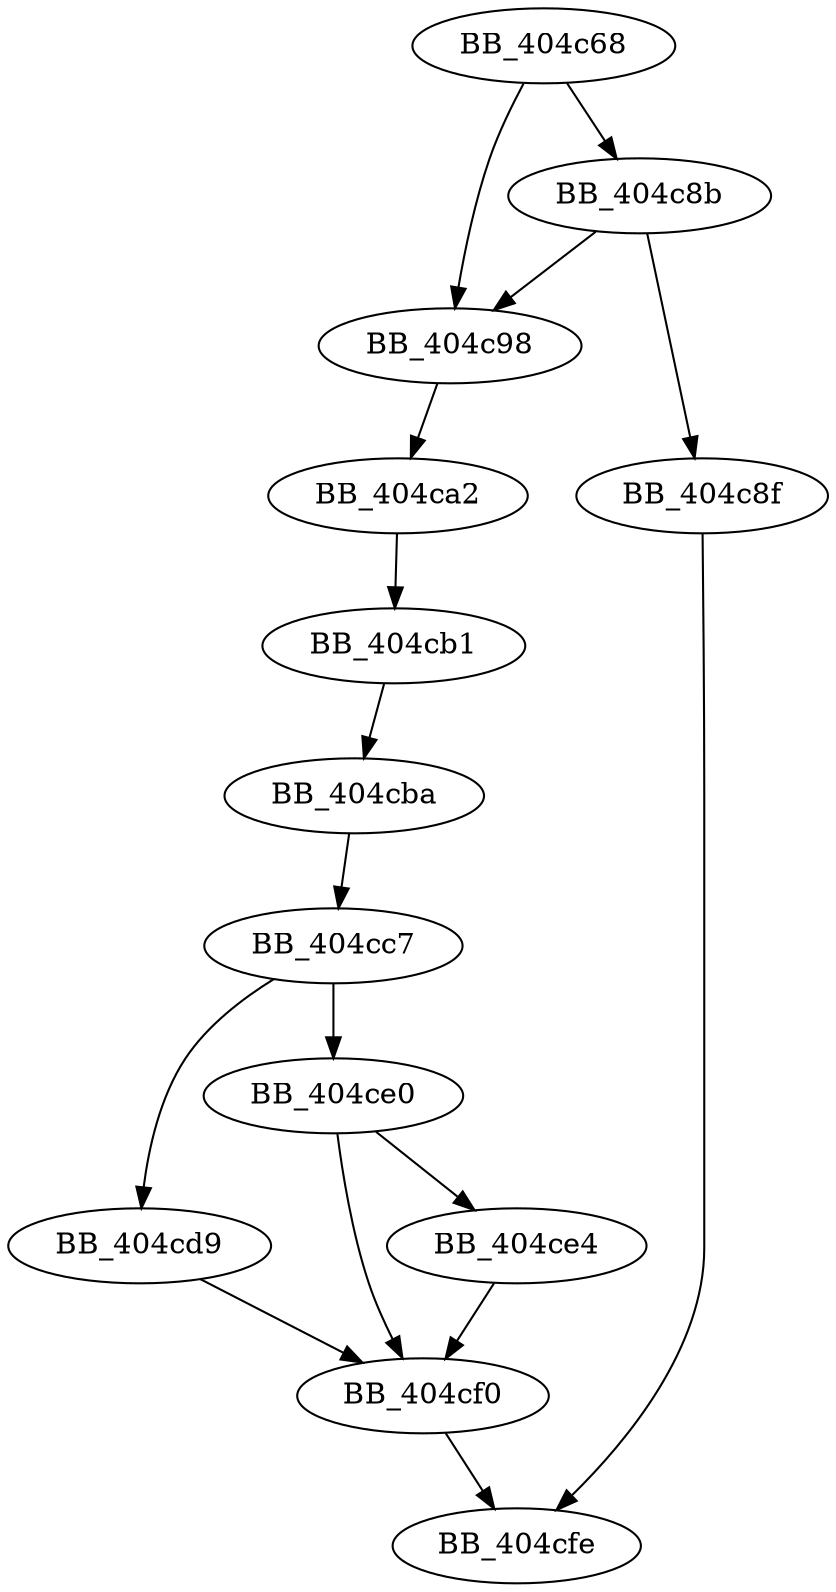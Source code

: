 DiGraph ___security_init_cookie{
BB_404c68->BB_404c8b
BB_404c68->BB_404c98
BB_404c8b->BB_404c8f
BB_404c8b->BB_404c98
BB_404c8f->BB_404cfe
BB_404c98->BB_404ca2
BB_404ca2->BB_404cb1
BB_404cb1->BB_404cba
BB_404cba->BB_404cc7
BB_404cc7->BB_404cd9
BB_404cc7->BB_404ce0
BB_404cd9->BB_404cf0
BB_404ce0->BB_404ce4
BB_404ce0->BB_404cf0
BB_404ce4->BB_404cf0
BB_404cf0->BB_404cfe
}
